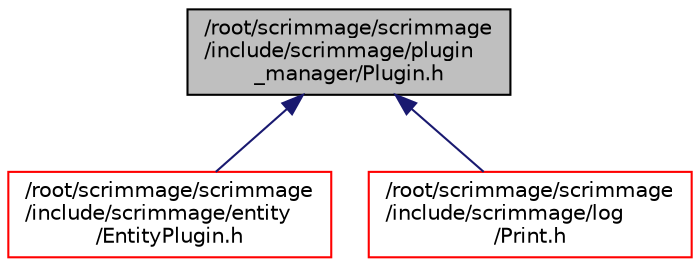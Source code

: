 digraph "/root/scrimmage/scrimmage/include/scrimmage/plugin_manager/Plugin.h"
{
 // LATEX_PDF_SIZE
  edge [fontname="Helvetica",fontsize="10",labelfontname="Helvetica",labelfontsize="10"];
  node [fontname="Helvetica",fontsize="10",shape=record];
  Node1 [label="/root/scrimmage/scrimmage\l/include/scrimmage/plugin\l_manager/Plugin.h",height=0.2,width=0.4,color="black", fillcolor="grey75", style="filled", fontcolor="black",tooltip="Brief file description."];
  Node1 -> Node2 [dir="back",color="midnightblue",fontsize="10",style="solid",fontname="Helvetica"];
  Node2 [label="/root/scrimmage/scrimmage\l/include/scrimmage/entity\l/EntityPlugin.h",height=0.2,width=0.4,color="red", fillcolor="white", style="filled",URL="$EntityPlugin_8h.html",tooltip="Brief file description."];
  Node1 -> Node278 [dir="back",color="midnightblue",fontsize="10",style="solid",fontname="Helvetica"];
  Node278 [label="/root/scrimmage/scrimmage\l/include/scrimmage/log\l/Print.h",height=0.2,width=0.4,color="red", fillcolor="white", style="filled",URL="$Print_8h.html",tooltip=" "];
}
